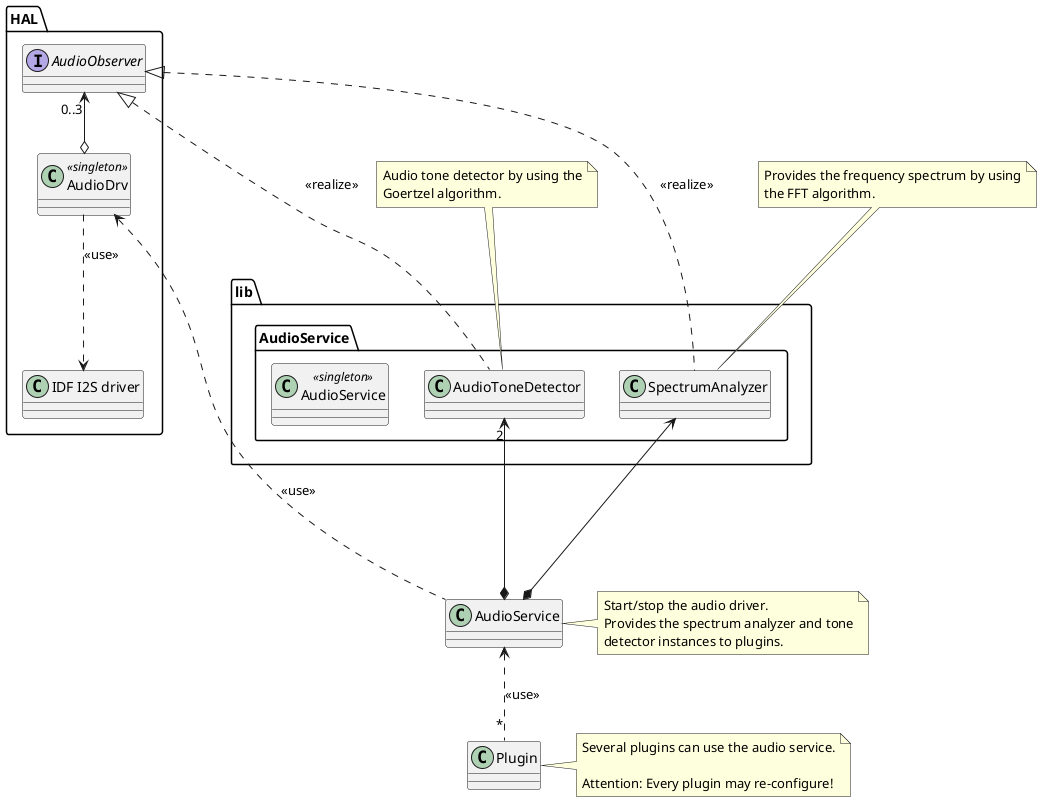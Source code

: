@startuml audio_service

package "HAL" {

    interface AudioObserver
    class AudioDrv<<singleton>>
    class "IDF I2S driver" as I2SDrv
}

package "lib" {
    package "AudioService" {
        class SpectrumAnalyzer
        class AudioToneDetector
        class AudioService<<singleton>>
    }
}

class Plugin

AudioObserver "0..3" <--o AudioDrv
AudioObserver <|... SpectrumAnalyzer: <<realize>>
AudioObserver <|... AudioToneDetector: <<realize>>

AudioDrv <.... AudioService: <<use>>
SpectrumAnalyzer <--* AudioService
AudioToneDetector "2" <--* AudioService

AudioService <.. "*" Plugin: <<use>>

AudioDrv ..> I2SDrv: <<use>>

note top of SpectrumAnalyzer
    Provides the frequency spectrum by using
    the FFT algorithm.
end note

note top of AudioToneDetector
    Audio tone detector by using the
    Goertzel algorithm.
end note

note right of Plugin
    Several plugins can use the audio service.

    Attention: Every plugin may re-configure!
end note

note right of AudioService
    Start/stop the audio driver.
    Provides the spectrum analyzer and tone
    detector instances to plugins.
end note

@enduml
